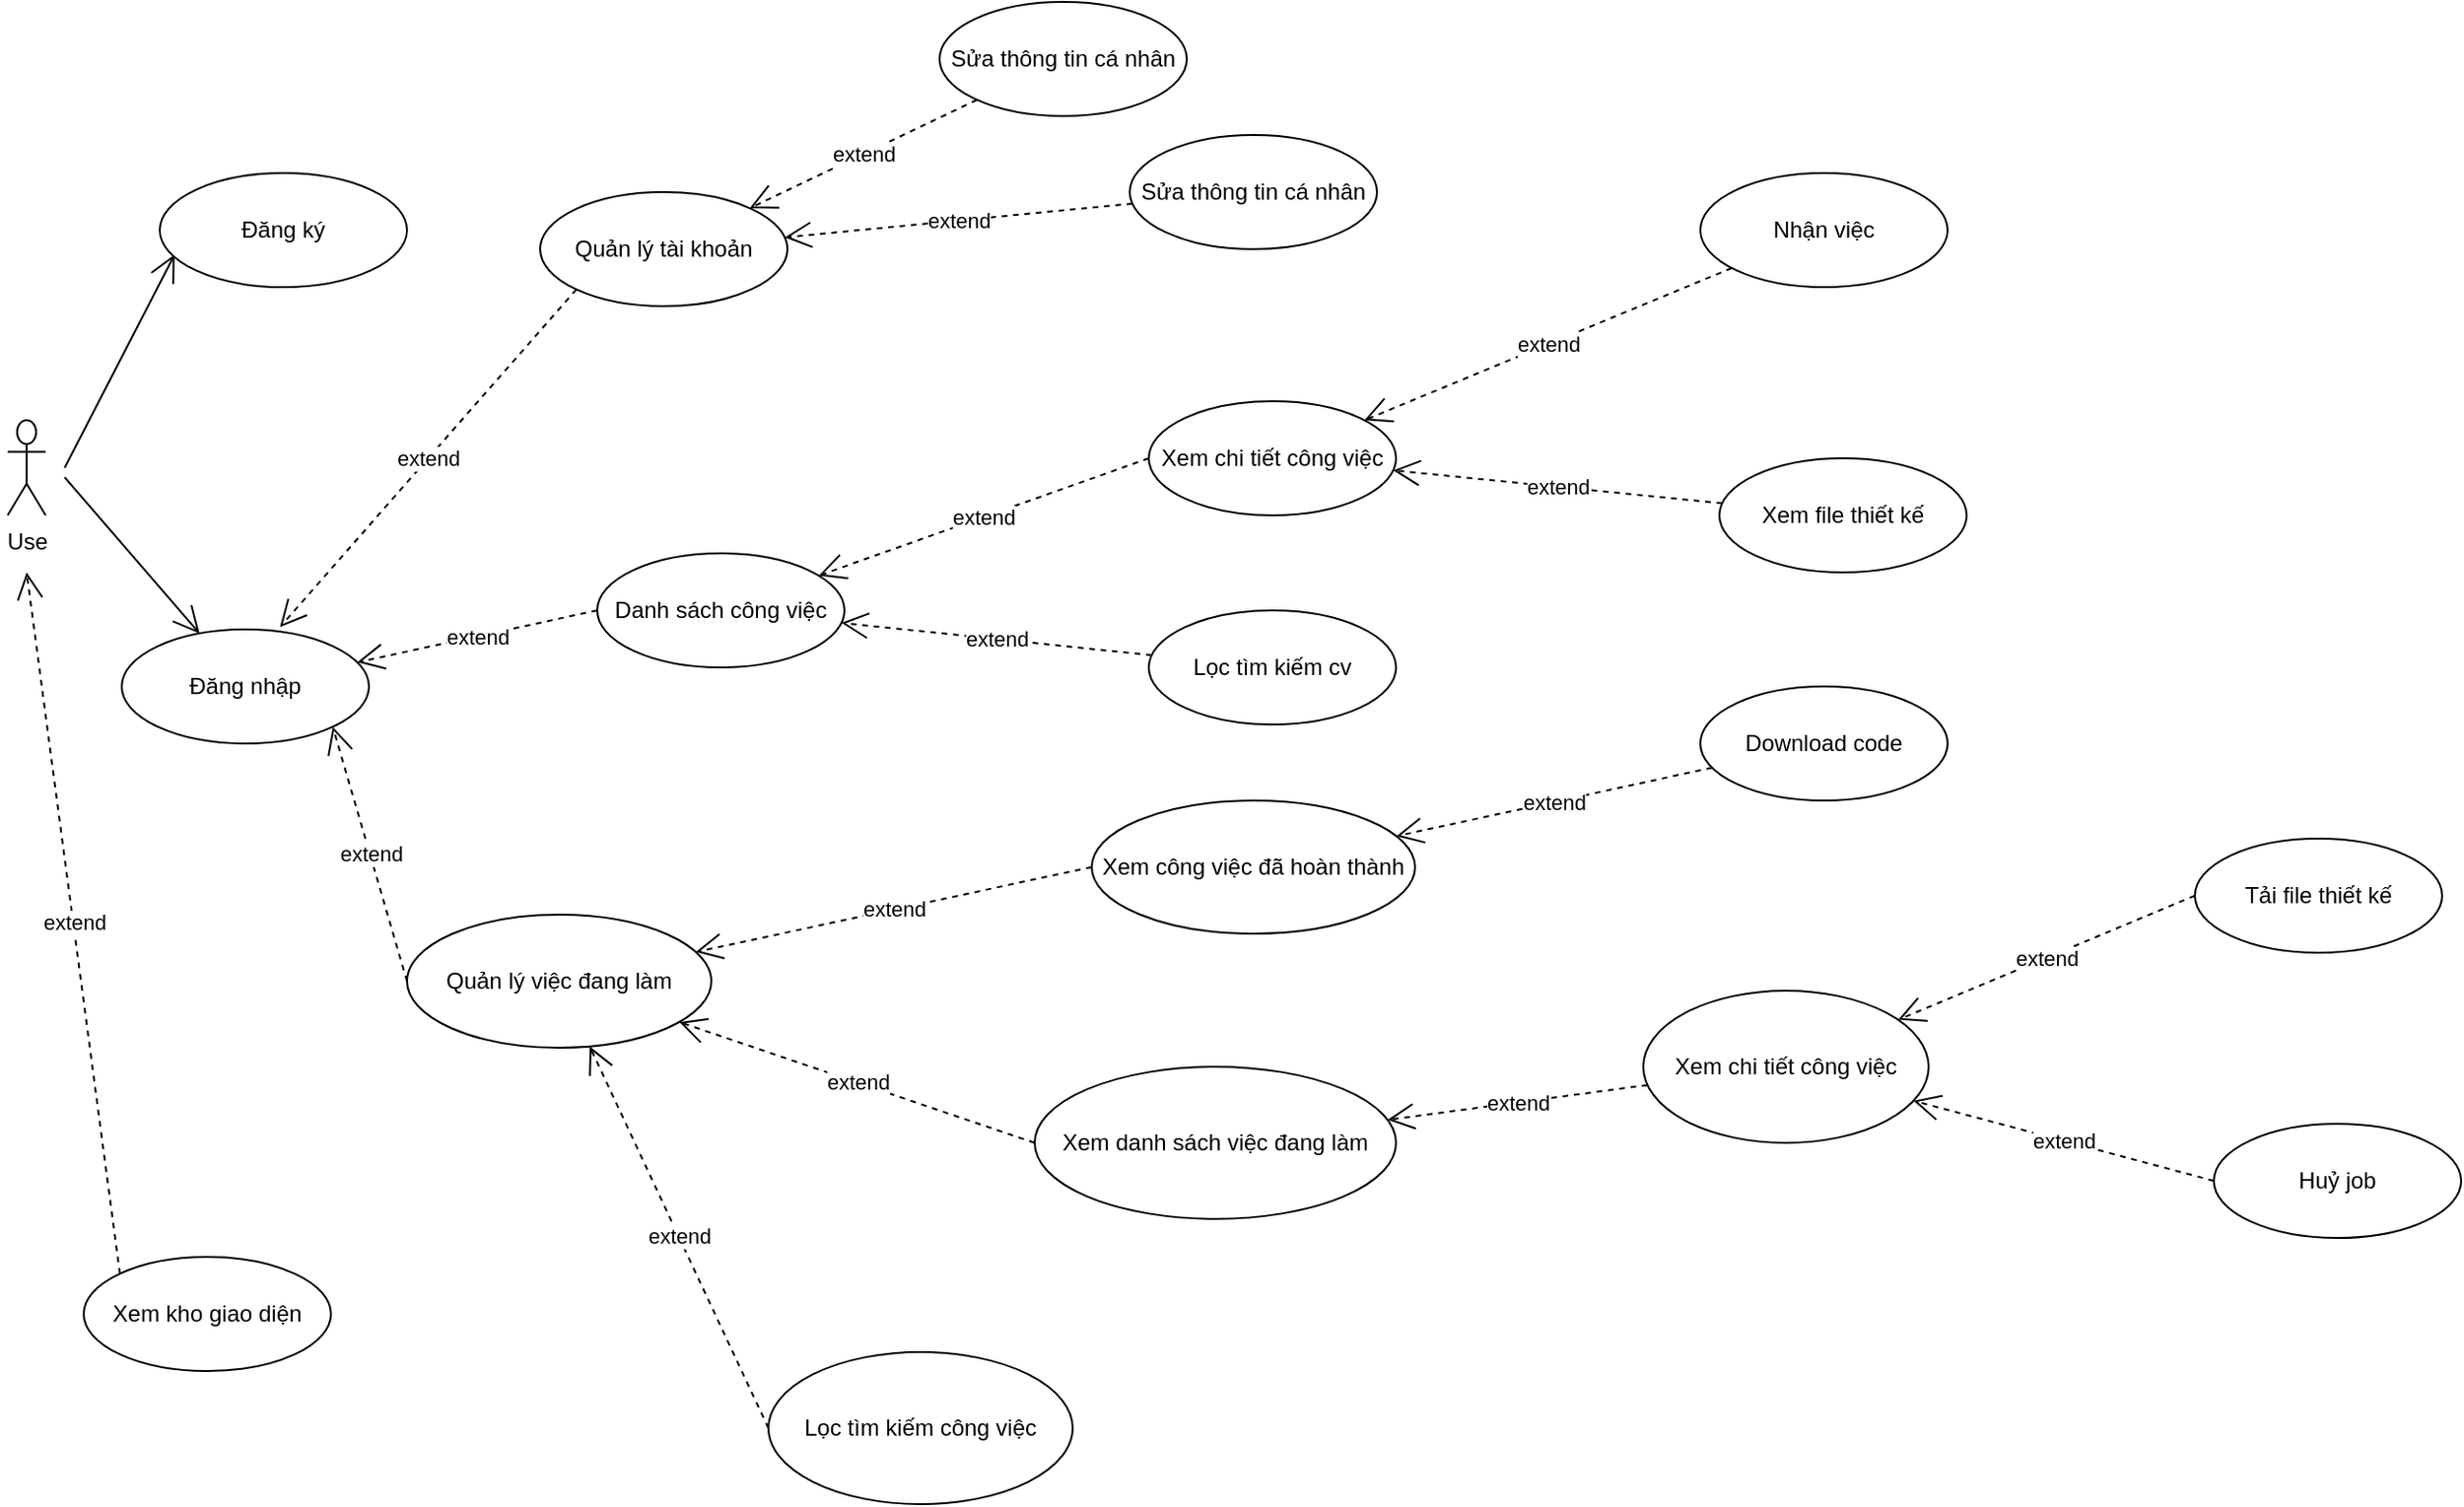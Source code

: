 <mxfile version="13.8.0" type="github">
  <diagram id="-H18s_F7PkQG1bvrdtzM" name="Page-1">
    <mxGraphModel dx="1843" dy="1058" grid="1" gridSize="10" guides="1" tooltips="1" connect="1" arrows="1" fold="1" page="1" pageScale="1" pageWidth="1600" pageHeight="900" math="0" shadow="0">
      <root>
        <mxCell id="0" />
        <mxCell id="1" parent="0" />
        <mxCell id="wraNXZqroRVsVNhuofaR-1" value="Use" style="shape=umlActor;verticalLabelPosition=bottom;verticalAlign=top;html=1;outlineConnect=0;" parent="1" vertex="1">
          <mxGeometry x="40" y="230" width="20" height="50" as="geometry" />
        </mxCell>
        <mxCell id="G6Vpepxi8D2sUCixTcSk-1" value="" style="endArrow=open;endFill=1;endSize=12;html=1;entryX=0.06;entryY=0.715;entryDx=0;entryDy=0;entryPerimeter=0;" parent="1" target="G6Vpepxi8D2sUCixTcSk-2" edge="1">
          <mxGeometry width="160" relative="1" as="geometry">
            <mxPoint x="70" y="255" as="sourcePoint" />
            <mxPoint x="120" y="200" as="targetPoint" />
          </mxGeometry>
        </mxCell>
        <mxCell id="G6Vpepxi8D2sUCixTcSk-2" value="Đăng ký" style="ellipse;whiteSpace=wrap;html=1;" parent="1" vertex="1">
          <mxGeometry x="120" y="100" width="130" height="60" as="geometry" />
        </mxCell>
        <mxCell id="G6Vpepxi8D2sUCixTcSk-3" value="Đăng nhập" style="ellipse;whiteSpace=wrap;html=1;" parent="1" vertex="1">
          <mxGeometry x="100" y="340" width="130" height="60" as="geometry" />
        </mxCell>
        <mxCell id="G6Vpepxi8D2sUCixTcSk-4" value="" style="endArrow=open;endFill=1;endSize=12;html=1;" parent="1" target="G6Vpepxi8D2sUCixTcSk-3" edge="1">
          <mxGeometry width="160" relative="1" as="geometry">
            <mxPoint x="70" y="260" as="sourcePoint" />
            <mxPoint x="136" y="195.75" as="targetPoint" />
          </mxGeometry>
        </mxCell>
        <mxCell id="G6Vpepxi8D2sUCixTcSk-7" value="Xem kho giao diện" style="ellipse;whiteSpace=wrap;html=1;" parent="1" vertex="1">
          <mxGeometry x="80" y="670" width="130" height="60" as="geometry" />
        </mxCell>
        <mxCell id="G6Vpepxi8D2sUCixTcSk-9" value="extend" style="endArrow=open;endSize=12;dashed=1;html=1;entryX=0.64;entryY=-0.02;entryDx=0;entryDy=0;exitX=0;exitY=1;exitDx=0;exitDy=0;entryPerimeter=0;" parent="1" source="G6Vpepxi8D2sUCixTcSk-10" target="G6Vpepxi8D2sUCixTcSk-3" edge="1">
          <mxGeometry width="160" relative="1" as="geometry">
            <mxPoint x="400" y="160" as="sourcePoint" />
            <mxPoint x="640" y="320" as="targetPoint" />
          </mxGeometry>
        </mxCell>
        <mxCell id="G6Vpepxi8D2sUCixTcSk-10" value="Quản lý tài khoản" style="ellipse;whiteSpace=wrap;html=1;" parent="1" vertex="1">
          <mxGeometry x="320" y="110" width="130" height="60" as="geometry" />
        </mxCell>
        <mxCell id="G6Vpepxi8D2sUCixTcSk-11" value="Danh sách công việc" style="ellipse;whiteSpace=wrap;html=1;" parent="1" vertex="1">
          <mxGeometry x="350" y="300" width="130" height="60" as="geometry" />
        </mxCell>
        <mxCell id="G6Vpepxi8D2sUCixTcSk-13" value="Quản lý việc đang làm" style="ellipse;whiteSpace=wrap;html=1;" parent="1" vertex="1">
          <mxGeometry x="250" y="490" width="160" height="70" as="geometry" />
        </mxCell>
        <mxCell id="G6Vpepxi8D2sUCixTcSk-14" value="Xem danh sách việc đang làm" style="ellipse;whiteSpace=wrap;html=1;" parent="1" vertex="1">
          <mxGeometry x="580" y="570" width="190" height="80" as="geometry" />
        </mxCell>
        <mxCell id="G6Vpepxi8D2sUCixTcSk-15" value="Lọc tìm kiếm công việc" style="ellipse;whiteSpace=wrap;html=1;" parent="1" vertex="1">
          <mxGeometry x="440" y="720" width="160" height="80" as="geometry" />
        </mxCell>
        <mxCell id="G6Vpepxi8D2sUCixTcSk-16" value="Xem chi tiết công việc" style="ellipse;whiteSpace=wrap;html=1;" parent="1" vertex="1">
          <mxGeometry x="900" y="530" width="150" height="80" as="geometry" />
        </mxCell>
        <mxCell id="G6Vpepxi8D2sUCixTcSk-17" value="Tải file thiết kế" style="ellipse;whiteSpace=wrap;html=1;" parent="1" vertex="1">
          <mxGeometry x="1190" y="450" width="130" height="60" as="geometry" />
        </mxCell>
        <mxCell id="G6Vpepxi8D2sUCixTcSk-19" value="Xem chi tiết công việc" style="ellipse;whiteSpace=wrap;html=1;" parent="1" vertex="1">
          <mxGeometry x="640" y="220" width="130" height="60" as="geometry" />
        </mxCell>
        <mxCell id="G6Vpepxi8D2sUCixTcSk-20" value="Lọc tìm kiếm cv" style="ellipse;whiteSpace=wrap;html=1;" parent="1" vertex="1">
          <mxGeometry x="640" y="330" width="130" height="60" as="geometry" />
        </mxCell>
        <mxCell id="G6Vpepxi8D2sUCixTcSk-21" value="Nhận việc" style="ellipse;whiteSpace=wrap;html=1;" parent="1" vertex="1">
          <mxGeometry x="930" y="100" width="130" height="60" as="geometry" />
        </mxCell>
        <mxCell id="G6Vpepxi8D2sUCixTcSk-22" value="Xem file thiết kế" style="ellipse;whiteSpace=wrap;html=1;" parent="1" vertex="1">
          <mxGeometry x="940" y="250" width="130" height="60" as="geometry" />
        </mxCell>
        <mxCell id="mJOtfhkhxTEN904Yoo09-1" value="extend" style="endArrow=open;endSize=12;dashed=1;html=1;exitX=0;exitY=0.5;exitDx=0;exitDy=0;" parent="1" source="G6Vpepxi8D2sUCixTcSk-11" target="G6Vpepxi8D2sUCixTcSk-3" edge="1">
          <mxGeometry width="160" relative="1" as="geometry">
            <mxPoint x="389.038" y="121.213" as="sourcePoint" />
            <mxPoint x="258.05" y="258.54" as="targetPoint" />
          </mxGeometry>
        </mxCell>
        <mxCell id="mJOtfhkhxTEN904Yoo09-2" value="extend" style="endArrow=open;endSize=12;dashed=1;html=1;exitX=0;exitY=0.5;exitDx=0;exitDy=0;entryX=1;entryY=1;entryDx=0;entryDy=0;" parent="1" source="G6Vpepxi8D2sUCixTcSk-13" target="G6Vpepxi8D2sUCixTcSk-3" edge="1">
          <mxGeometry width="160" relative="1" as="geometry">
            <mxPoint x="370" y="240" as="sourcePoint" />
            <mxPoint x="255.933" y="259.554" as="targetPoint" />
          </mxGeometry>
        </mxCell>
        <mxCell id="mJOtfhkhxTEN904Yoo09-3" value="extend" style="endArrow=open;endSize=12;dashed=1;html=1;exitX=0;exitY=0.5;exitDx=0;exitDy=0;" parent="1" source="G6Vpepxi8D2sUCixTcSk-19" target="G6Vpepxi8D2sUCixTcSk-11" edge="1">
          <mxGeometry width="160" relative="1" as="geometry">
            <mxPoint x="389.038" y="121.213" as="sourcePoint" />
            <mxPoint x="240.962" y="248.787" as="targetPoint" />
          </mxGeometry>
        </mxCell>
        <mxCell id="mJOtfhkhxTEN904Yoo09-5" value="extend" style="endArrow=open;endSize=12;dashed=1;html=1;exitX=0;exitY=0.5;exitDx=0;exitDy=0;" parent="1" source="G6Vpepxi8D2sUCixTcSk-14" target="G6Vpepxi8D2sUCixTcSk-13" edge="1">
          <mxGeometry width="160" relative="1" as="geometry">
            <mxPoint x="370.0" y="650" as="sourcePoint" />
            <mxPoint x="500" y="470" as="targetPoint" />
          </mxGeometry>
        </mxCell>
        <mxCell id="mJOtfhkhxTEN904Yoo09-6" value="extend" style="endArrow=open;endSize=12;dashed=1;html=1;" parent="1" source="G6Vpepxi8D2sUCixTcSk-16" target="G6Vpepxi8D2sUCixTcSk-14" edge="1">
          <mxGeometry width="160" relative="1" as="geometry">
            <mxPoint x="595" y="550" as="sourcePoint" />
            <mxPoint x="473.972" y="625.99" as="targetPoint" />
          </mxGeometry>
        </mxCell>
        <mxCell id="mJOtfhkhxTEN904Yoo09-7" value="extend" style="endArrow=open;endSize=12;dashed=1;html=1;exitX=0;exitY=0.5;exitDx=0;exitDy=0;" parent="1" source="G6Vpepxi8D2sUCixTcSk-15" target="G6Vpepxi8D2sUCixTcSk-13" edge="1">
          <mxGeometry width="160" relative="1" as="geometry">
            <mxPoint x="595.194" y="642.315" as="sourcePoint" />
            <mxPoint x="499.699" y="647.115" as="targetPoint" />
          </mxGeometry>
        </mxCell>
        <mxCell id="mJOtfhkhxTEN904Yoo09-8" value="extend" style="endArrow=open;endSize=12;dashed=1;html=1;" parent="1" source="G6Vpepxi8D2sUCixTcSk-20" target="G6Vpepxi8D2sUCixTcSk-11" edge="1">
          <mxGeometry width="160" relative="1" as="geometry">
            <mxPoint x="620" y="290" as="sourcePoint" />
            <mxPoint x="510.326" y="368.817" as="targetPoint" />
          </mxGeometry>
        </mxCell>
        <mxCell id="VaWxIrWSogGsUbdKop_V-4" value="Xem công việc đã hoàn thành" style="ellipse;whiteSpace=wrap;html=1;" vertex="1" parent="1">
          <mxGeometry x="610" y="430" width="170" height="70" as="geometry" />
        </mxCell>
        <mxCell id="VaWxIrWSogGsUbdKop_V-6" value="extend" style="endArrow=open;endSize=12;dashed=1;html=1;exitX=0;exitY=0.5;exitDx=0;exitDy=0;" edge="1" parent="1" source="VaWxIrWSogGsUbdKop_V-4" target="G6Vpepxi8D2sUCixTcSk-13">
          <mxGeometry width="160" relative="1" as="geometry">
            <mxPoint x="630.0" y="470" as="sourcePoint" />
            <mxPoint x="470" y="630" as="targetPoint" />
          </mxGeometry>
        </mxCell>
        <mxCell id="VaWxIrWSogGsUbdKop_V-7" value="Huỷ job" style="ellipse;whiteSpace=wrap;html=1;" vertex="1" parent="1">
          <mxGeometry x="1200" y="600" width="130" height="60" as="geometry" />
        </mxCell>
        <mxCell id="VaWxIrWSogGsUbdKop_V-9" value="extend" style="endArrow=open;endSize=12;dashed=1;html=1;" edge="1" parent="1" source="G6Vpepxi8D2sUCixTcSk-21" target="G6Vpepxi8D2sUCixTcSk-19">
          <mxGeometry width="160" relative="1" as="geometry">
            <mxPoint x="620" y="290" as="sourcePoint" />
            <mxPoint x="493.124" y="343.334" as="targetPoint" />
          </mxGeometry>
        </mxCell>
        <mxCell id="VaWxIrWSogGsUbdKop_V-10" value="extend" style="endArrow=open;endSize=12;dashed=1;html=1;" edge="1" parent="1" source="G6Vpepxi8D2sUCixTcSk-22" target="G6Vpepxi8D2sUCixTcSk-19">
          <mxGeometry width="160" relative="1" as="geometry">
            <mxPoint x="849.928" y="211.616" as="sourcePoint" />
            <mxPoint x="730.238" y="268.458" as="targetPoint" />
          </mxGeometry>
        </mxCell>
        <mxCell id="VaWxIrWSogGsUbdKop_V-11" value="extend" style="endArrow=open;endSize=12;dashed=1;html=1;exitX=0;exitY=0;exitDx=0;exitDy=0;" edge="1" parent="1" source="G6Vpepxi8D2sUCixTcSk-7">
          <mxGeometry width="160" relative="1" as="geometry">
            <mxPoint x="340" y="655" as="sourcePoint" />
            <mxPoint x="50" y="310" as="targetPoint" />
          </mxGeometry>
        </mxCell>
        <mxCell id="VaWxIrWSogGsUbdKop_V-12" value="extend" style="endArrow=open;endSize=12;dashed=1;html=1;exitX=0;exitY=0.5;exitDx=0;exitDy=0;" edge="1" parent="1" source="G6Vpepxi8D2sUCixTcSk-17" target="G6Vpepxi8D2sUCixTcSk-16">
          <mxGeometry width="160" relative="1" as="geometry">
            <mxPoint x="840" y="290" as="sourcePoint" />
            <mxPoint x="750" y="290" as="targetPoint" />
          </mxGeometry>
        </mxCell>
        <mxCell id="VaWxIrWSogGsUbdKop_V-13" value="extend" style="endArrow=open;endSize=12;dashed=1;html=1;exitX=0;exitY=0.5;exitDx=0;exitDy=0;" edge="1" parent="1" source="VaWxIrWSogGsUbdKop_V-7" target="G6Vpepxi8D2sUCixTcSk-16">
          <mxGeometry width="160" relative="1" as="geometry">
            <mxPoint x="870" y="610" as="sourcePoint" />
            <mxPoint x="773.277" y="633.448" as="targetPoint" />
          </mxGeometry>
        </mxCell>
        <mxCell id="VaWxIrWSogGsUbdKop_V-14" value="Download code" style="ellipse;whiteSpace=wrap;html=1;" vertex="1" parent="1">
          <mxGeometry x="930" y="370" width="130" height="60" as="geometry" />
        </mxCell>
        <mxCell id="VaWxIrWSogGsUbdKop_V-15" value="extend" style="endArrow=open;endSize=12;dashed=1;html=1;" edge="1" parent="1" source="VaWxIrWSogGsUbdKop_V-14" target="VaWxIrWSogGsUbdKop_V-4">
          <mxGeometry width="160" relative="1" as="geometry">
            <mxPoint x="840" y="290" as="sourcePoint" />
            <mxPoint x="750" y="290" as="targetPoint" />
          </mxGeometry>
        </mxCell>
        <mxCell id="VaWxIrWSogGsUbdKop_V-17" value="Sửa thông tin cá nhân" style="ellipse;whiteSpace=wrap;html=1;" vertex="1" parent="1">
          <mxGeometry x="530" y="10" width="130" height="60" as="geometry" />
        </mxCell>
        <mxCell id="VaWxIrWSogGsUbdKop_V-18" value="extend" style="endArrow=open;endSize=12;dashed=1;html=1;" edge="1" parent="1" source="VaWxIrWSogGsUbdKop_V-17" target="G6Vpepxi8D2sUCixTcSk-10">
          <mxGeometry width="160" relative="1" as="geometry">
            <mxPoint x="540" y="280" as="sourcePoint" />
            <mxPoint x="439.918" y="328.316" as="targetPoint" />
          </mxGeometry>
        </mxCell>
        <mxCell id="VaWxIrWSogGsUbdKop_V-19" value="Sửa thông tin cá nhân" style="ellipse;whiteSpace=wrap;html=1;" vertex="1" parent="1">
          <mxGeometry x="630" y="80" width="130" height="60" as="geometry" />
        </mxCell>
        <mxCell id="VaWxIrWSogGsUbdKop_V-20" value="extend" style="endArrow=open;endSize=12;dashed=1;html=1;" edge="1" parent="1" source="VaWxIrWSogGsUbdKop_V-19" target="G6Vpepxi8D2sUCixTcSk-10">
          <mxGeometry width="160" relative="1" as="geometry">
            <mxPoint x="559.928" y="71.616" as="sourcePoint" />
            <mxPoint x="440.238" y="128.458" as="targetPoint" />
          </mxGeometry>
        </mxCell>
      </root>
    </mxGraphModel>
  </diagram>
</mxfile>
